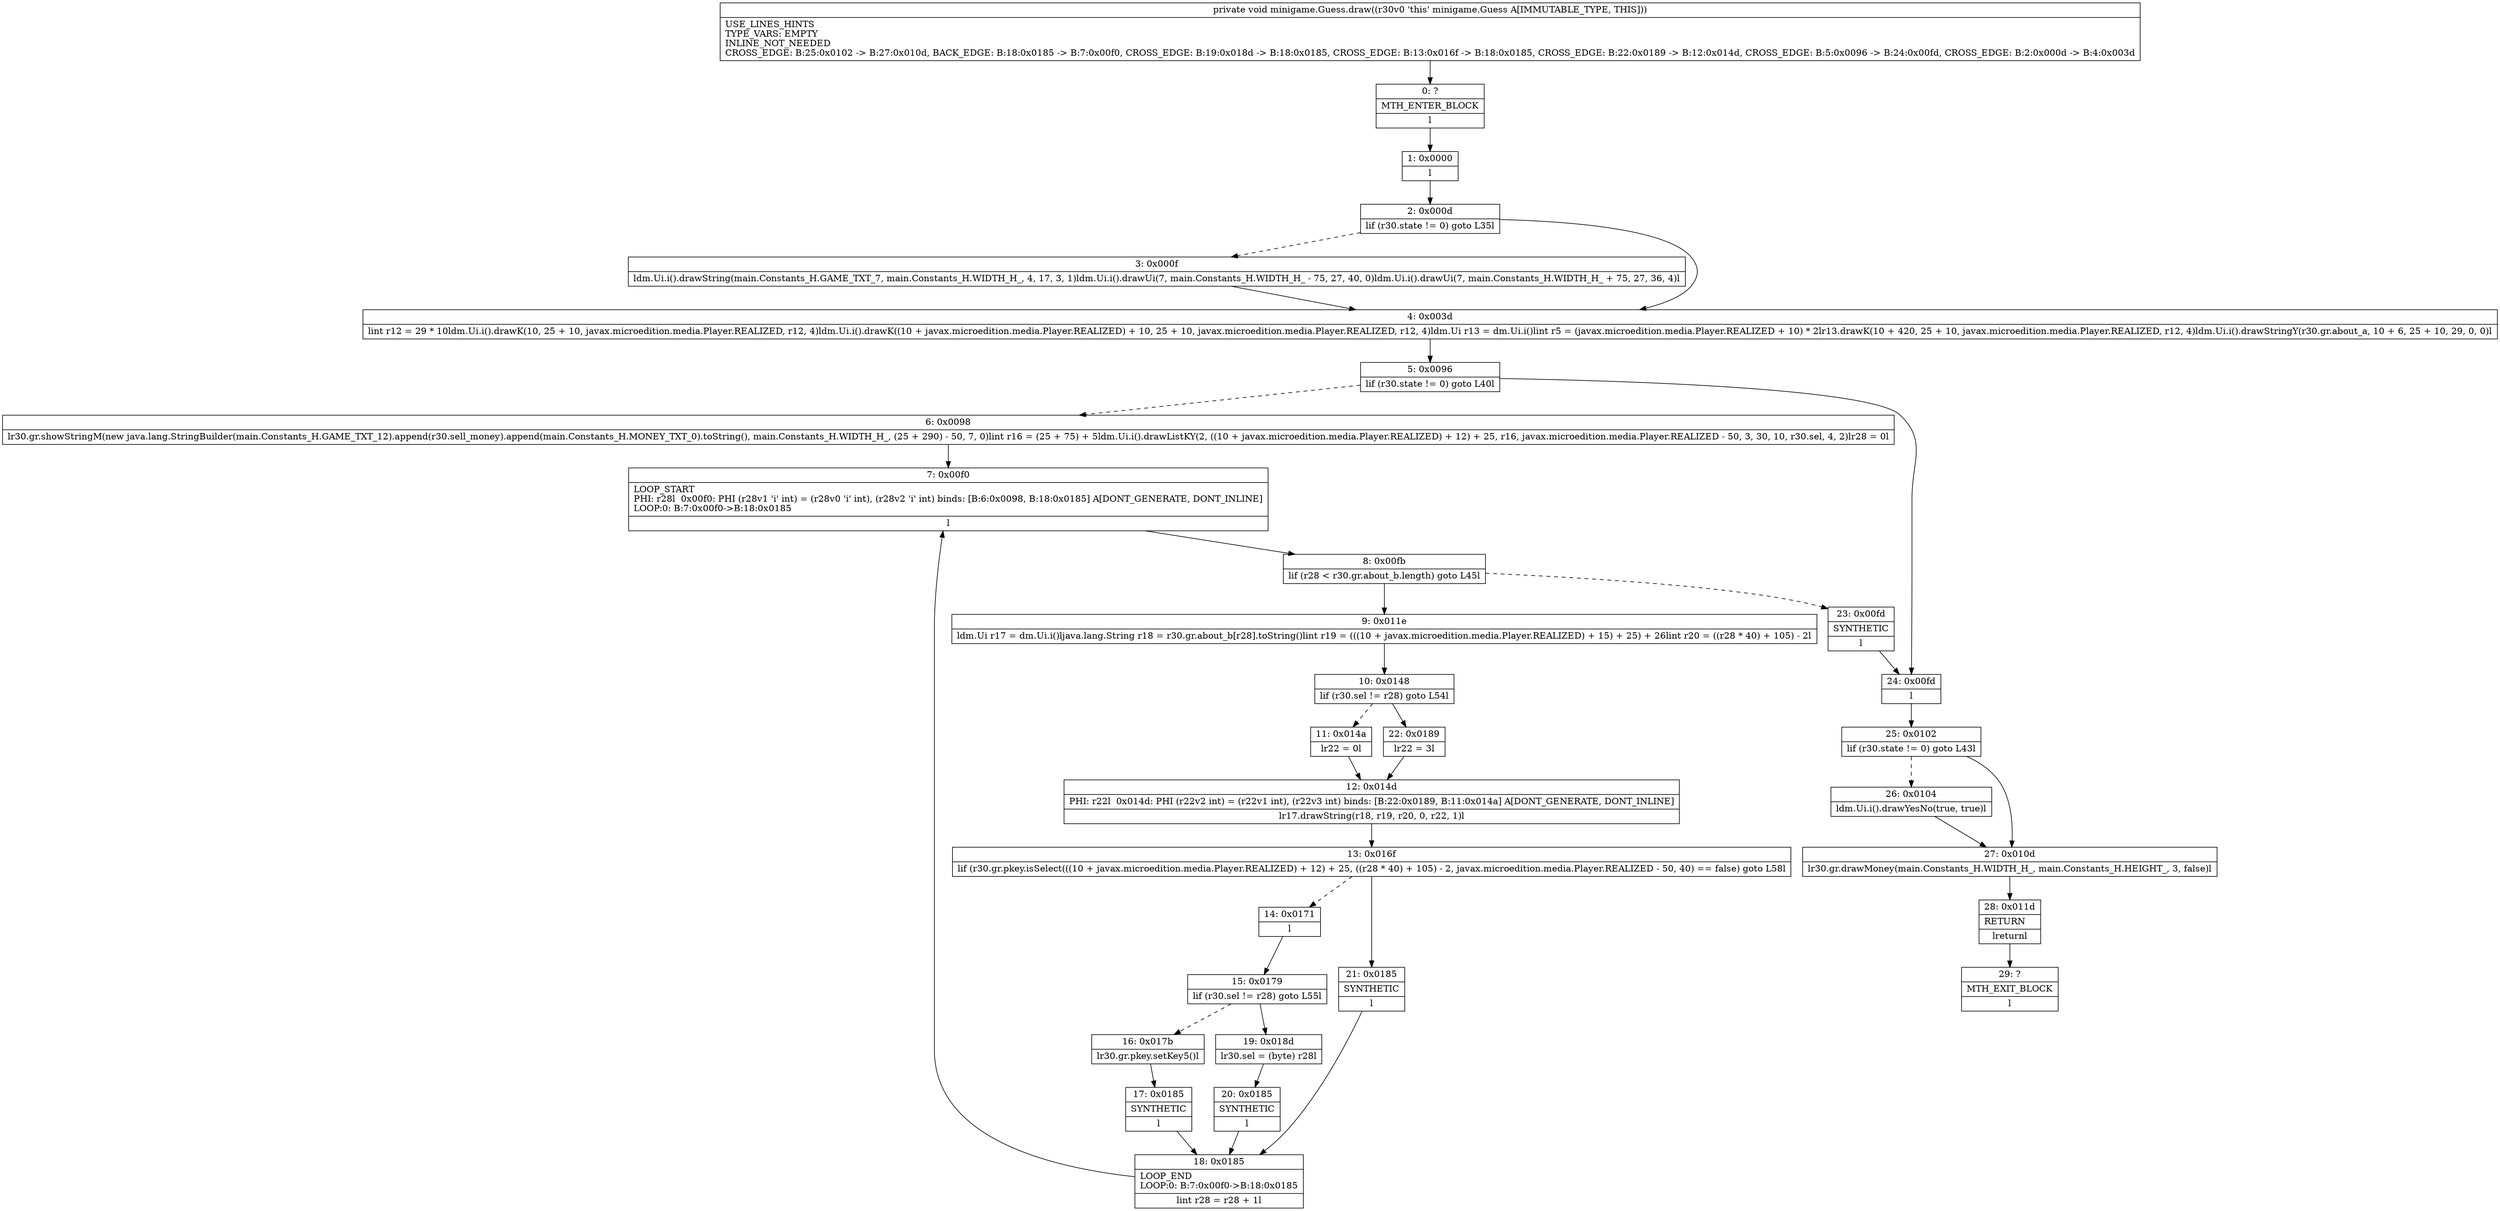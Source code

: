 digraph "CFG forminigame.Guess.draw()V" {
Node_0 [shape=record,label="{0\:\ ?|MTH_ENTER_BLOCK\l|l}"];
Node_1 [shape=record,label="{1\:\ 0x0000|l}"];
Node_2 [shape=record,label="{2\:\ 0x000d|lif (r30.state != 0) goto L35l}"];
Node_3 [shape=record,label="{3\:\ 0x000f|ldm.Ui.i().drawString(main.Constants_H.GAME_TXT_7, main.Constants_H.WIDTH_H_, 4, 17, 3, 1)ldm.Ui.i().drawUi(7, main.Constants_H.WIDTH_H_ \- 75, 27, 40, 0)ldm.Ui.i().drawUi(7, main.Constants_H.WIDTH_H_ + 75, 27, 36, 4)l}"];
Node_4 [shape=record,label="{4\:\ 0x003d|lint r12 = 29 * 10ldm.Ui.i().drawK(10, 25 + 10, javax.microedition.media.Player.REALIZED, r12, 4)ldm.Ui.i().drawK((10 + javax.microedition.media.Player.REALIZED) + 10, 25 + 10, javax.microedition.media.Player.REALIZED, r12, 4)ldm.Ui r13 = dm.Ui.i()lint r5 = (javax.microedition.media.Player.REALIZED + 10) * 2lr13.drawK(10 + 420, 25 + 10, javax.microedition.media.Player.REALIZED, r12, 4)ldm.Ui.i().drawStringY(r30.gr.about_a, 10 + 6, 25 + 10, 29, 0, 0)l}"];
Node_5 [shape=record,label="{5\:\ 0x0096|lif (r30.state != 0) goto L40l}"];
Node_6 [shape=record,label="{6\:\ 0x0098|lr30.gr.showStringM(new java.lang.StringBuilder(main.Constants_H.GAME_TXT_12).append(r30.sell_money).append(main.Constants_H.MONEY_TXT_0).toString(), main.Constants_H.WIDTH_H_, (25 + 290) \- 50, 7, 0)lint r16 = (25 + 75) + 5ldm.Ui.i().drawListKY(2, ((10 + javax.microedition.media.Player.REALIZED) + 12) + 25, r16, javax.microedition.media.Player.REALIZED \- 50, 3, 30, 10, r30.sel, 4, 2)lr28 = 0l}"];
Node_7 [shape=record,label="{7\:\ 0x00f0|LOOP_START\lPHI: r28l  0x00f0: PHI (r28v1 'i' int) = (r28v0 'i' int), (r28v2 'i' int) binds: [B:6:0x0098, B:18:0x0185] A[DONT_GENERATE, DONT_INLINE]\lLOOP:0: B:7:0x00f0\-\>B:18:0x0185\l|l}"];
Node_8 [shape=record,label="{8\:\ 0x00fb|lif (r28 \< r30.gr.about_b.length) goto L45l}"];
Node_9 [shape=record,label="{9\:\ 0x011e|ldm.Ui r17 = dm.Ui.i()ljava.lang.String r18 = r30.gr.about_b[r28].toString()lint r19 = (((10 + javax.microedition.media.Player.REALIZED) + 15) + 25) + 26lint r20 = ((r28 * 40) + 105) \- 2l}"];
Node_10 [shape=record,label="{10\:\ 0x0148|lif (r30.sel != r28) goto L54l}"];
Node_11 [shape=record,label="{11\:\ 0x014a|lr22 = 0l}"];
Node_12 [shape=record,label="{12\:\ 0x014d|PHI: r22l  0x014d: PHI (r22v2 int) = (r22v1 int), (r22v3 int) binds: [B:22:0x0189, B:11:0x014a] A[DONT_GENERATE, DONT_INLINE]\l|lr17.drawString(r18, r19, r20, 0, r22, 1)l}"];
Node_13 [shape=record,label="{13\:\ 0x016f|lif (r30.gr.pkey.isSelect(((10 + javax.microedition.media.Player.REALIZED) + 12) + 25, ((r28 * 40) + 105) \- 2, javax.microedition.media.Player.REALIZED \- 50, 40) == false) goto L58l}"];
Node_14 [shape=record,label="{14\:\ 0x0171|l}"];
Node_15 [shape=record,label="{15\:\ 0x0179|lif (r30.sel != r28) goto L55l}"];
Node_16 [shape=record,label="{16\:\ 0x017b|lr30.gr.pkey.setKey5()l}"];
Node_17 [shape=record,label="{17\:\ 0x0185|SYNTHETIC\l|l}"];
Node_18 [shape=record,label="{18\:\ 0x0185|LOOP_END\lLOOP:0: B:7:0x00f0\-\>B:18:0x0185\l|lint r28 = r28 + 1l}"];
Node_19 [shape=record,label="{19\:\ 0x018d|lr30.sel = (byte) r28l}"];
Node_20 [shape=record,label="{20\:\ 0x0185|SYNTHETIC\l|l}"];
Node_21 [shape=record,label="{21\:\ 0x0185|SYNTHETIC\l|l}"];
Node_22 [shape=record,label="{22\:\ 0x0189|lr22 = 3l}"];
Node_23 [shape=record,label="{23\:\ 0x00fd|SYNTHETIC\l|l}"];
Node_24 [shape=record,label="{24\:\ 0x00fd|l}"];
Node_25 [shape=record,label="{25\:\ 0x0102|lif (r30.state != 0) goto L43l}"];
Node_26 [shape=record,label="{26\:\ 0x0104|ldm.Ui.i().drawYesNo(true, true)l}"];
Node_27 [shape=record,label="{27\:\ 0x010d|lr30.gr.drawMoney(main.Constants_H.WIDTH_H_, main.Constants_H.HEIGHT_, 3, false)l}"];
Node_28 [shape=record,label="{28\:\ 0x011d|RETURN\l|lreturnl}"];
Node_29 [shape=record,label="{29\:\ ?|MTH_EXIT_BLOCK\l|l}"];
MethodNode[shape=record,label="{private void minigame.Guess.draw((r30v0 'this' minigame.Guess A[IMMUTABLE_TYPE, THIS]))  | USE_LINES_HINTS\lTYPE_VARS: EMPTY\lINLINE_NOT_NEEDED\lCROSS_EDGE: B:25:0x0102 \-\> B:27:0x010d, BACK_EDGE: B:18:0x0185 \-\> B:7:0x00f0, CROSS_EDGE: B:19:0x018d \-\> B:18:0x0185, CROSS_EDGE: B:13:0x016f \-\> B:18:0x0185, CROSS_EDGE: B:22:0x0189 \-\> B:12:0x014d, CROSS_EDGE: B:5:0x0096 \-\> B:24:0x00fd, CROSS_EDGE: B:2:0x000d \-\> B:4:0x003d\l}"];
MethodNode -> Node_0;
Node_0 -> Node_1;
Node_1 -> Node_2;
Node_2 -> Node_3[style=dashed];
Node_2 -> Node_4;
Node_3 -> Node_4;
Node_4 -> Node_5;
Node_5 -> Node_6[style=dashed];
Node_5 -> Node_24;
Node_6 -> Node_7;
Node_7 -> Node_8;
Node_8 -> Node_9;
Node_8 -> Node_23[style=dashed];
Node_9 -> Node_10;
Node_10 -> Node_11[style=dashed];
Node_10 -> Node_22;
Node_11 -> Node_12;
Node_12 -> Node_13;
Node_13 -> Node_14[style=dashed];
Node_13 -> Node_21;
Node_14 -> Node_15;
Node_15 -> Node_16[style=dashed];
Node_15 -> Node_19;
Node_16 -> Node_17;
Node_17 -> Node_18;
Node_18 -> Node_7;
Node_19 -> Node_20;
Node_20 -> Node_18;
Node_21 -> Node_18;
Node_22 -> Node_12;
Node_23 -> Node_24;
Node_24 -> Node_25;
Node_25 -> Node_26[style=dashed];
Node_25 -> Node_27;
Node_26 -> Node_27;
Node_27 -> Node_28;
Node_28 -> Node_29;
}


